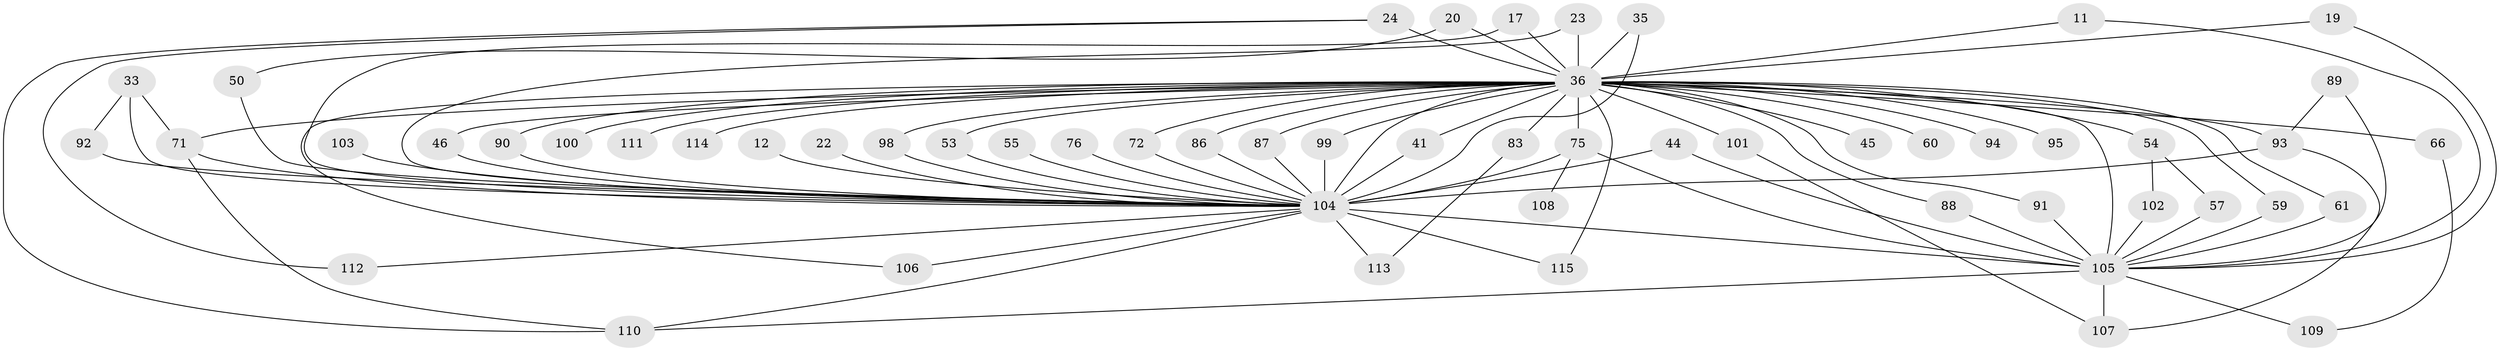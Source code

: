 // original degree distribution, {22: 0.008695652173913044, 28: 0.008695652173913044, 16: 0.008695652173913044, 25: 0.008695652173913044, 23: 0.008695652173913044, 17: 0.017391304347826087, 27: 0.008695652173913044, 24: 0.008695652173913044, 33: 0.008695652173913044, 2: 0.5565217391304348, 3: 0.1826086956521739, 4: 0.13043478260869565, 6: 0.017391304347826087, 5: 0.02608695652173913}
// Generated by graph-tools (version 1.1) at 2025/45/03/09/25 04:45:11]
// undirected, 57 vertices, 96 edges
graph export_dot {
graph [start="1"]
  node [color=gray90,style=filled];
  11;
  12;
  17;
  19;
  20;
  22;
  23 [super="+16"];
  24 [super="+15"];
  33 [super="+30"];
  35;
  36 [super="+21+10+5"];
  41;
  44 [super="+37"];
  45;
  46;
  50;
  53;
  54;
  55;
  57;
  59;
  60 [super="+13"];
  61;
  66 [super="+29"];
  71 [super="+47+51"];
  72;
  75 [super="+34+63+70"];
  76 [super="+28"];
  83;
  86;
  87;
  88;
  89;
  90;
  91;
  92 [super="+80+14"];
  93 [super="+67"];
  94;
  95;
  98 [super="+56"];
  99 [super="+52+68"];
  100;
  101 [super="+77+82"];
  102;
  103;
  104 [super="+65+40+58+9"];
  105 [super="+48+7+97+85"];
  106 [super="+79"];
  107 [super="+96"];
  108;
  109;
  110 [super="+84"];
  111;
  112;
  113;
  114;
  115;
  11 -- 105;
  11 -- 36;
  12 -- 104 [weight=2];
  17 -- 36;
  17 -- 104;
  19 -- 105;
  19 -- 36;
  20 -- 50;
  20 -- 36 [weight=2];
  22 -- 104 [weight=2];
  23 -- 36 [weight=2];
  23 -- 104;
  24 -- 112;
  24 -- 110;
  24 -- 36 [weight=3];
  33 -- 92;
  33 -- 71;
  33 -- 104 [weight=2];
  35 -- 36;
  35 -- 104;
  36 -- 105 [weight=17];
  36 -- 45 [weight=2];
  36 -- 41;
  36 -- 54 [weight=2];
  36 -- 59;
  36 -- 60 [weight=3];
  36 -- 61;
  36 -- 66 [weight=3];
  36 -- 72;
  36 -- 75 [weight=4];
  36 -- 83 [weight=2];
  36 -- 86;
  36 -- 88;
  36 -- 91;
  36 -- 93 [weight=2];
  36 -- 94 [weight=2];
  36 -- 95 [weight=2];
  36 -- 98;
  36 -- 100 [weight=2];
  36 -- 101 [weight=5];
  36 -- 111 [weight=2];
  36 -- 114 [weight=2];
  36 -- 115;
  36 -- 99;
  36 -- 104 [weight=15];
  36 -- 106 [weight=3];
  36 -- 71 [weight=2];
  36 -- 87;
  36 -- 90;
  36 -- 46;
  36 -- 53;
  41 -- 104;
  44 -- 105;
  44 -- 104;
  46 -- 104;
  50 -- 104;
  53 -- 104;
  54 -- 57;
  54 -- 102;
  55 -- 104 [weight=2];
  57 -- 105;
  59 -- 105;
  61 -- 105;
  66 -- 109;
  71 -- 110;
  71 -- 104;
  72 -- 104;
  75 -- 108 [weight=2];
  75 -- 105 [weight=2];
  75 -- 104;
  76 -- 104 [weight=4];
  83 -- 113;
  86 -- 104;
  87 -- 104;
  88 -- 105;
  89 -- 93;
  89 -- 105;
  90 -- 104;
  91 -- 105;
  92 -- 104 [weight=4];
  93 -- 107;
  93 -- 104 [weight=2];
  98 -- 104 [weight=4];
  99 -- 104 [weight=3];
  101 -- 107;
  102 -- 105;
  103 -- 104 [weight=2];
  104 -- 105 [weight=16];
  104 -- 106 [weight=3];
  104 -- 110;
  104 -- 112;
  104 -- 113;
  104 -- 115;
  105 -- 109;
  105 -- 107;
  105 -- 110;
}
